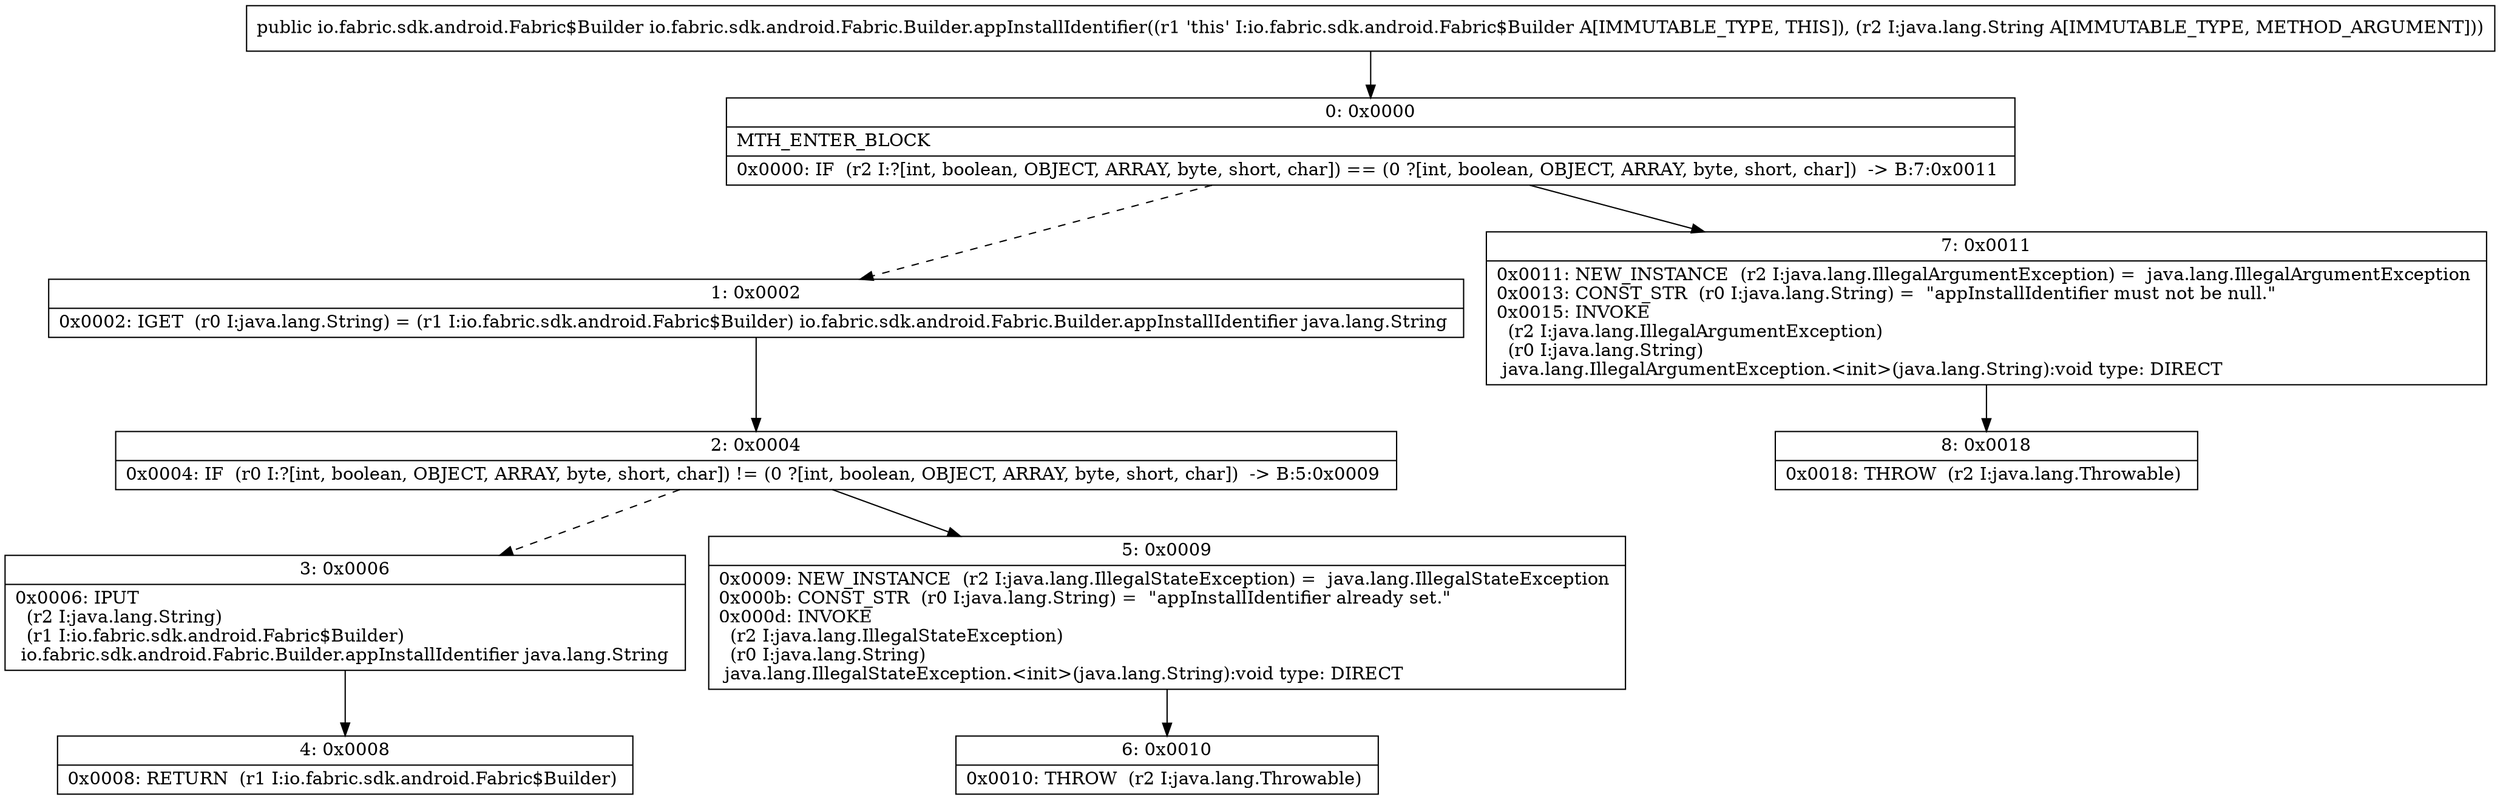 digraph "CFG forio.fabric.sdk.android.Fabric.Builder.appInstallIdentifier(Ljava\/lang\/String;)Lio\/fabric\/sdk\/android\/Fabric$Builder;" {
Node_0 [shape=record,label="{0\:\ 0x0000|MTH_ENTER_BLOCK\l|0x0000: IF  (r2 I:?[int, boolean, OBJECT, ARRAY, byte, short, char]) == (0 ?[int, boolean, OBJECT, ARRAY, byte, short, char])  \-\> B:7:0x0011 \l}"];
Node_1 [shape=record,label="{1\:\ 0x0002|0x0002: IGET  (r0 I:java.lang.String) = (r1 I:io.fabric.sdk.android.Fabric$Builder) io.fabric.sdk.android.Fabric.Builder.appInstallIdentifier java.lang.String \l}"];
Node_2 [shape=record,label="{2\:\ 0x0004|0x0004: IF  (r0 I:?[int, boolean, OBJECT, ARRAY, byte, short, char]) != (0 ?[int, boolean, OBJECT, ARRAY, byte, short, char])  \-\> B:5:0x0009 \l}"];
Node_3 [shape=record,label="{3\:\ 0x0006|0x0006: IPUT  \l  (r2 I:java.lang.String)\l  (r1 I:io.fabric.sdk.android.Fabric$Builder)\l io.fabric.sdk.android.Fabric.Builder.appInstallIdentifier java.lang.String \l}"];
Node_4 [shape=record,label="{4\:\ 0x0008|0x0008: RETURN  (r1 I:io.fabric.sdk.android.Fabric$Builder) \l}"];
Node_5 [shape=record,label="{5\:\ 0x0009|0x0009: NEW_INSTANCE  (r2 I:java.lang.IllegalStateException) =  java.lang.IllegalStateException \l0x000b: CONST_STR  (r0 I:java.lang.String) =  \"appInstallIdentifier already set.\" \l0x000d: INVOKE  \l  (r2 I:java.lang.IllegalStateException)\l  (r0 I:java.lang.String)\l java.lang.IllegalStateException.\<init\>(java.lang.String):void type: DIRECT \l}"];
Node_6 [shape=record,label="{6\:\ 0x0010|0x0010: THROW  (r2 I:java.lang.Throwable) \l}"];
Node_7 [shape=record,label="{7\:\ 0x0011|0x0011: NEW_INSTANCE  (r2 I:java.lang.IllegalArgumentException) =  java.lang.IllegalArgumentException \l0x0013: CONST_STR  (r0 I:java.lang.String) =  \"appInstallIdentifier must not be null.\" \l0x0015: INVOKE  \l  (r2 I:java.lang.IllegalArgumentException)\l  (r0 I:java.lang.String)\l java.lang.IllegalArgumentException.\<init\>(java.lang.String):void type: DIRECT \l}"];
Node_8 [shape=record,label="{8\:\ 0x0018|0x0018: THROW  (r2 I:java.lang.Throwable) \l}"];
MethodNode[shape=record,label="{public io.fabric.sdk.android.Fabric$Builder io.fabric.sdk.android.Fabric.Builder.appInstallIdentifier((r1 'this' I:io.fabric.sdk.android.Fabric$Builder A[IMMUTABLE_TYPE, THIS]), (r2 I:java.lang.String A[IMMUTABLE_TYPE, METHOD_ARGUMENT])) }"];
MethodNode -> Node_0;
Node_0 -> Node_1[style=dashed];
Node_0 -> Node_7;
Node_1 -> Node_2;
Node_2 -> Node_3[style=dashed];
Node_2 -> Node_5;
Node_3 -> Node_4;
Node_5 -> Node_6;
Node_7 -> Node_8;
}

